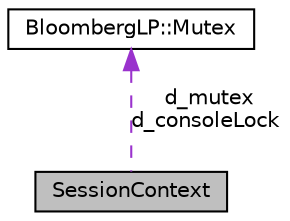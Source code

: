 digraph "SessionContext"
{
  edge [fontname="Helvetica",fontsize="10",labelfontname="Helvetica",labelfontsize="10"];
  node [fontname="Helvetica",fontsize="10",shape=record];
  Node1 [label="SessionContext",height=0.2,width=0.4,color="black", fillcolor="grey75", style="filled", fontcolor="black"];
  Node2 -> Node1 [dir="back",color="darkorchid3",fontsize="10",style="dashed",label=" d_mutex\nd_consoleLock" ,fontname="Helvetica"];
  Node2 [label="BloombergLP::Mutex",height=0.2,width=0.4,color="black", fillcolor="white", style="filled",URL="$class_bloomberg_l_p_1_1_mutex.html"];
}
